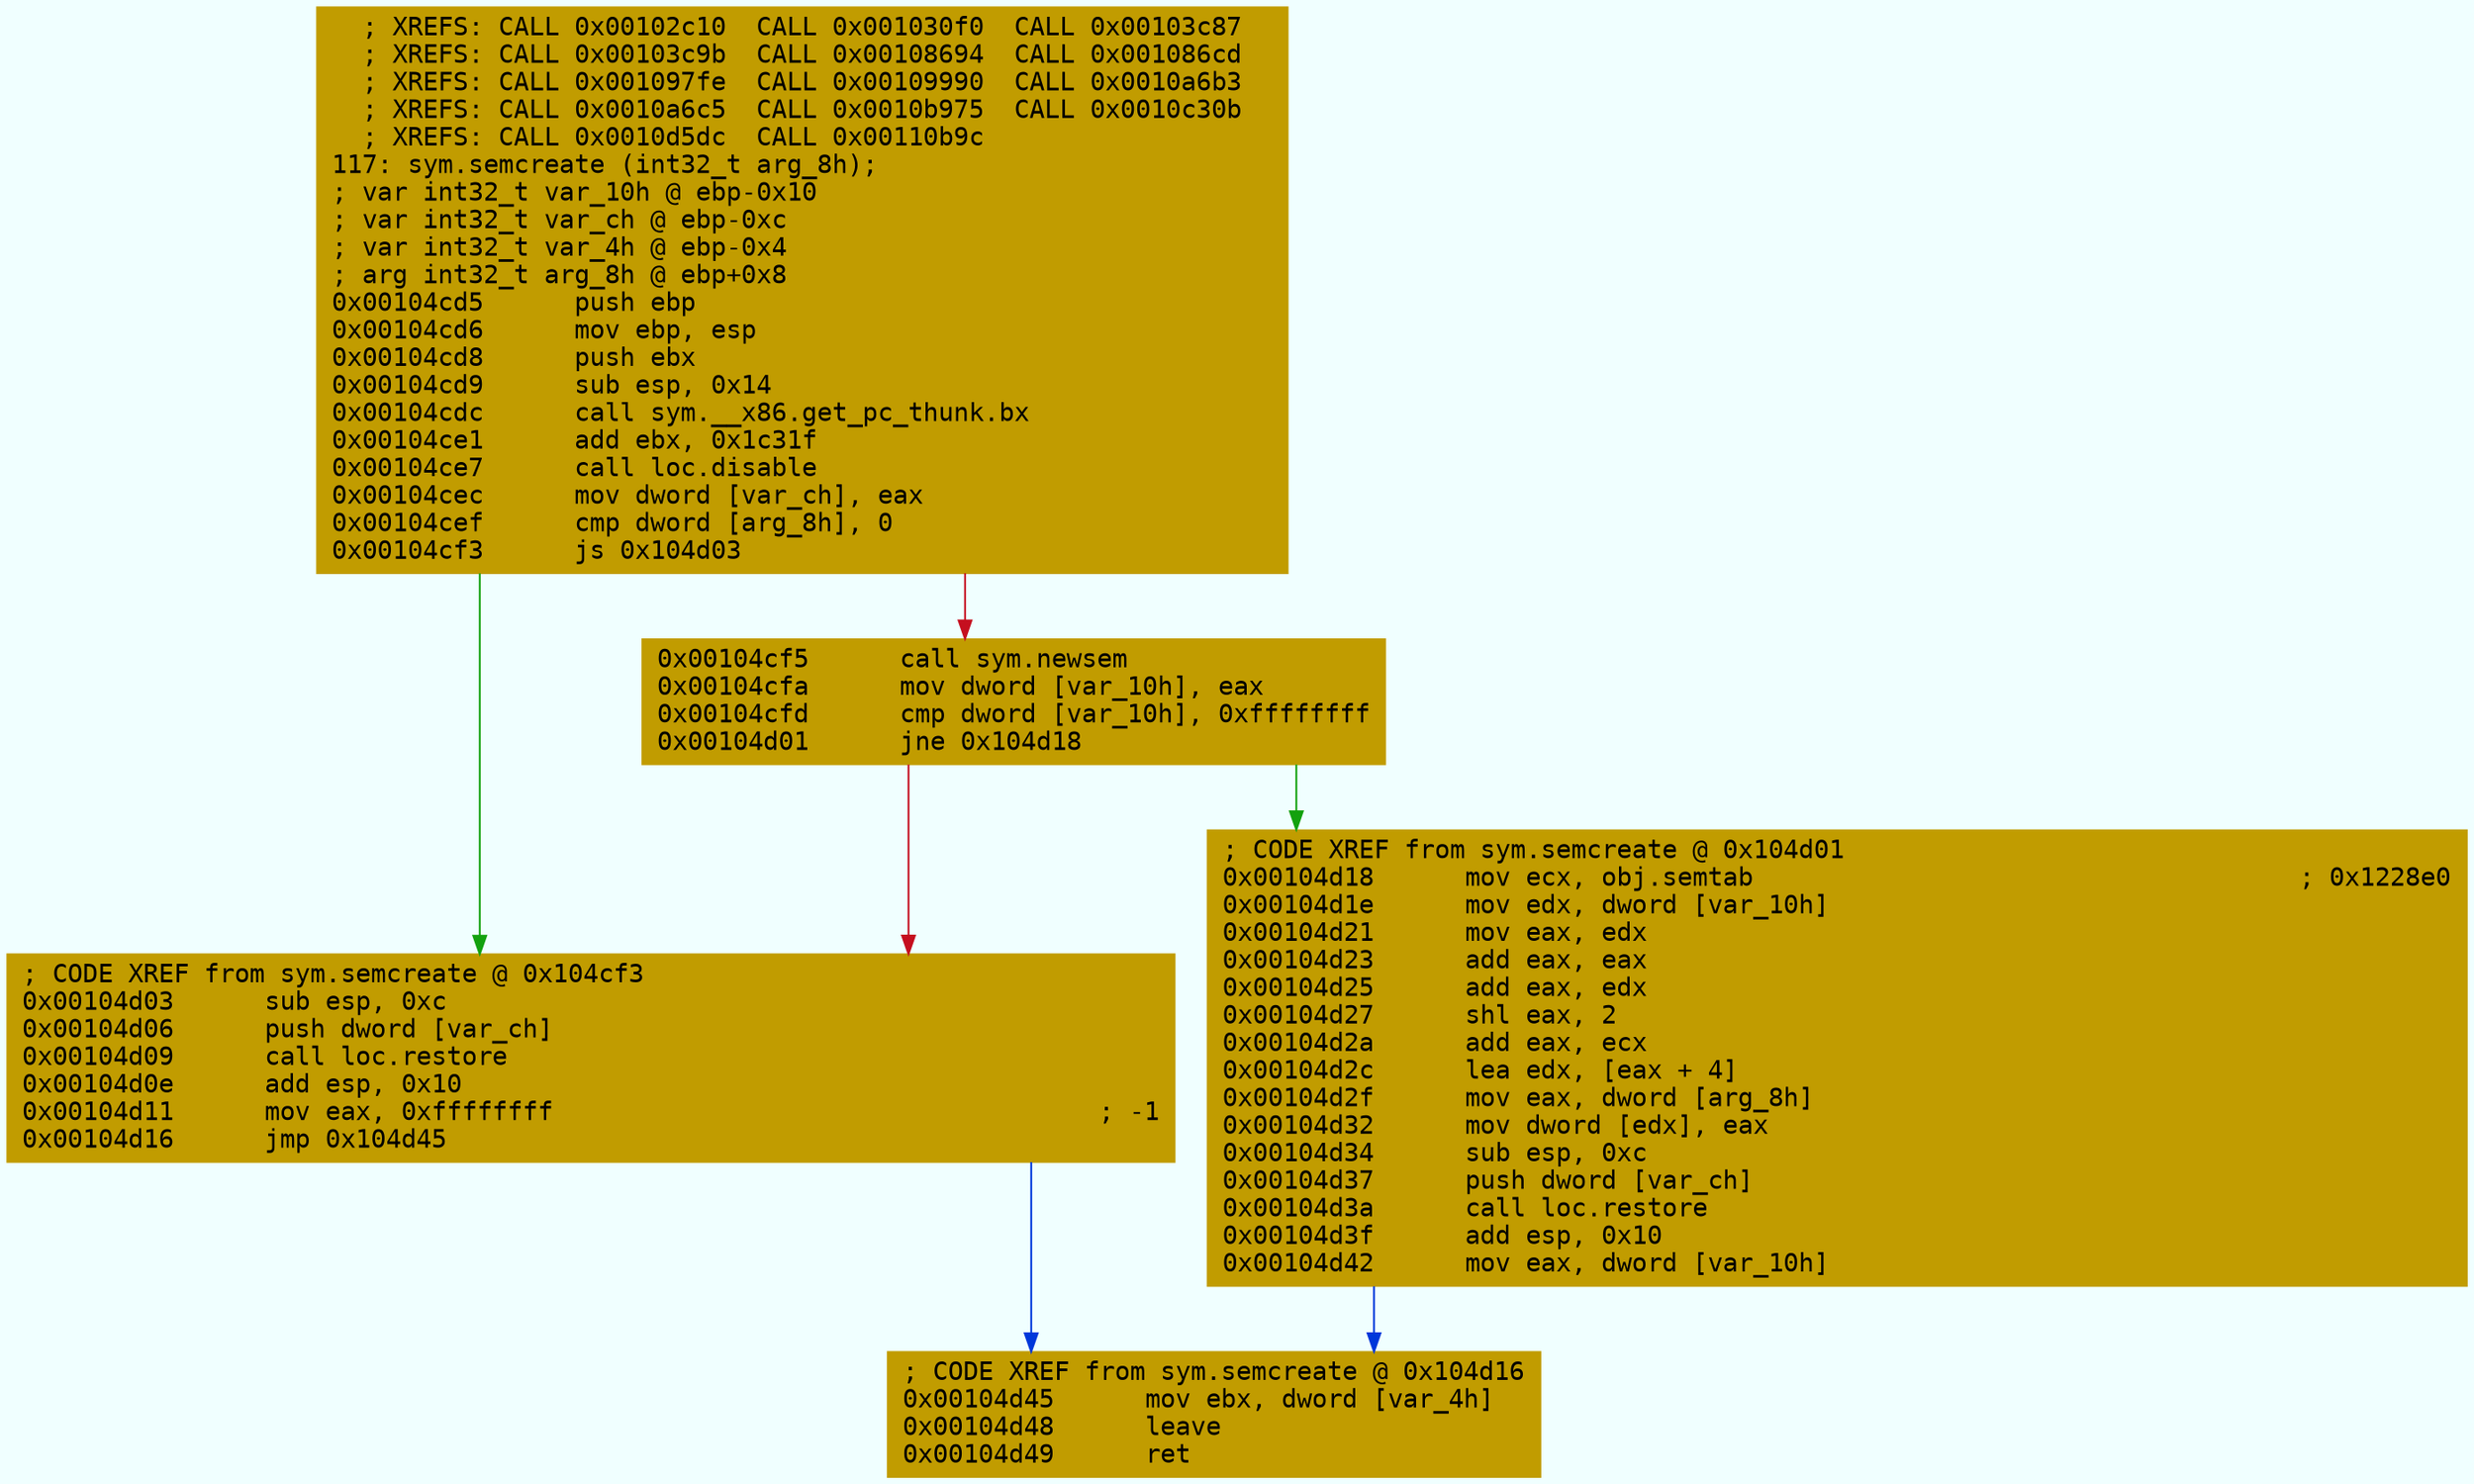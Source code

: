 digraph code {
	graph [bgcolor=azure fontsize=8 fontname="Courier" splines="ortho"];
	node [fillcolor=gray style=filled shape=box];
	edge [arrowhead="normal"];
	"0x00104cd5" [URL="sym.semcreate/0x00104cd5", fillcolor="#c19c00",color="#c19c00", fontname="Courier",label="  ; XREFS: CALL 0x00102c10  CALL 0x001030f0  CALL 0x00103c87  \l  ; XREFS: CALL 0x00103c9b  CALL 0x00108694  CALL 0x001086cd  \l  ; XREFS: CALL 0x001097fe  CALL 0x00109990  CALL 0x0010a6b3  \l  ; XREFS: CALL 0x0010a6c5  CALL 0x0010b975  CALL 0x0010c30b  \l  ; XREFS: CALL 0x0010d5dc  CALL 0x00110b9c  \l117: sym.semcreate (int32_t arg_8h);\l; var int32_t var_10h @ ebp-0x10\l; var int32_t var_ch @ ebp-0xc\l; var int32_t var_4h @ ebp-0x4\l; arg int32_t arg_8h @ ebp+0x8\l0x00104cd5      push ebp\l0x00104cd6      mov ebp, esp\l0x00104cd8      push ebx\l0x00104cd9      sub esp, 0x14\l0x00104cdc      call sym.__x86.get_pc_thunk.bx\l0x00104ce1      add ebx, 0x1c31f\l0x00104ce7      call loc.disable\l0x00104cec      mov dword [var_ch], eax\l0x00104cef      cmp dword [arg_8h], 0\l0x00104cf3      js 0x104d03\l"]
	"0x00104cf5" [URL="sym.semcreate/0x00104cf5", fillcolor="#c19c00",color="#c19c00", fontname="Courier",label="0x00104cf5      call sym.newsem\l0x00104cfa      mov dword [var_10h], eax\l0x00104cfd      cmp dword [var_10h], 0xffffffff\l0x00104d01      jne 0x104d18\l"]
	"0x00104d03" [URL="sym.semcreate/0x00104d03", fillcolor="#c19c00",color="#c19c00", fontname="Courier",label="; CODE XREF from sym.semcreate @ 0x104cf3\l0x00104d03      sub esp, 0xc\l0x00104d06      push dword [var_ch]\l0x00104d09      call loc.restore\l0x00104d0e      add esp, 0x10\l0x00104d11      mov eax, 0xffffffff                                    ; -1\l0x00104d16      jmp 0x104d45\l"]
	"0x00104d18" [URL="sym.semcreate/0x00104d18", fillcolor="#c19c00",color="#c19c00", fontname="Courier",label="; CODE XREF from sym.semcreate @ 0x104d01\l0x00104d18      mov ecx, obj.semtab                                    ; 0x1228e0\l0x00104d1e      mov edx, dword [var_10h]\l0x00104d21      mov eax, edx\l0x00104d23      add eax, eax\l0x00104d25      add eax, edx\l0x00104d27      shl eax, 2\l0x00104d2a      add eax, ecx\l0x00104d2c      lea edx, [eax + 4]\l0x00104d2f      mov eax, dword [arg_8h]\l0x00104d32      mov dword [edx], eax\l0x00104d34      sub esp, 0xc\l0x00104d37      push dword [var_ch]\l0x00104d3a      call loc.restore\l0x00104d3f      add esp, 0x10\l0x00104d42      mov eax, dword [var_10h]\l"]
	"0x00104d45" [URL="sym.semcreate/0x00104d45", fillcolor="#c19c00",color="#c19c00", fontname="Courier",label="; CODE XREF from sym.semcreate @ 0x104d16\l0x00104d45      mov ebx, dword [var_4h]\l0x00104d48      leave\l0x00104d49      ret\l"]
        "0x00104cd5" -> "0x00104d03" [color="#13a10e"];
        "0x00104cd5" -> "0x00104cf5" [color="#c50f1f"];
        "0x00104cf5" -> "0x00104d18" [color="#13a10e"];
        "0x00104cf5" -> "0x00104d03" [color="#c50f1f"];
        "0x00104d03" -> "0x00104d45" [color="#0037da"];
        "0x00104d18" -> "0x00104d45" [color="#0037da"];
}
